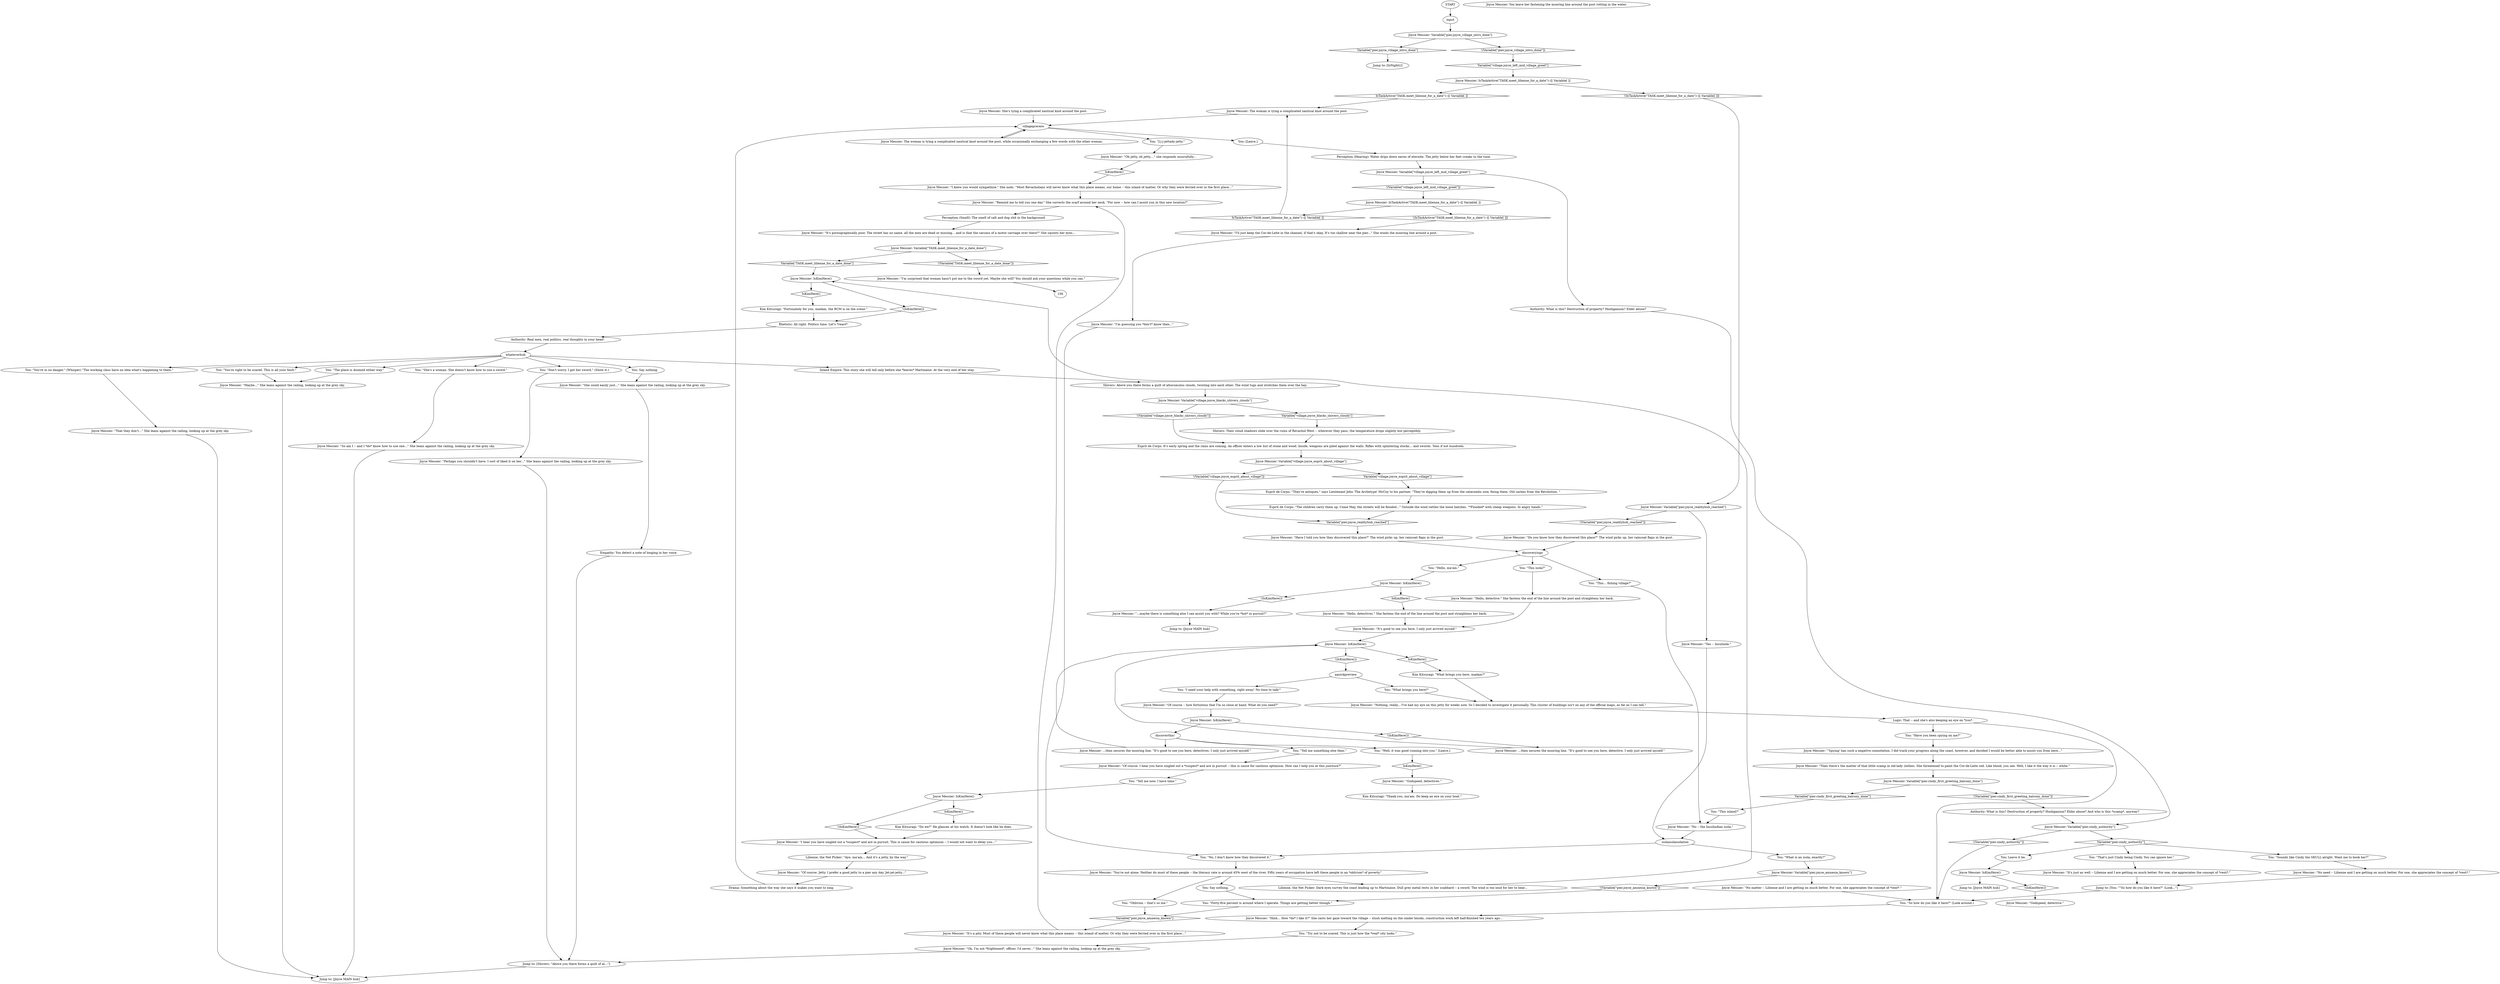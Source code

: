 # VILLAGE / JOYCE
# Joyce has sailed to village once you're looking for instigator. She's talking to net picker about sailing. Extra content about village and why she sailed there. GREETING HERE!
# ==================================================
digraph G {
	  0 [label="START"];
	  1 [label="input"];
	  2 [label="Joyce Messier: \"I'll just keep the Cor-de-Leite in the channel, if that's okay. It's too shallow near the pier...\" She winds the mooring line around a post."];
	  3 [label="Joyce Messier: \"It's good to see you here. I only just arrived myself.\""];
	  4 [label="You: \"Well, it was good running into you.\" [Leave.]"];
	  5 [label="You: \"What brings you here?\""];
	  6 [label="Joyce Messier: ...then secures the mooring line. \"It's good to see you here, detective. I only just arrived myself.\""];
	  7 [label="Joyce Messier: Variable[\"village.joyce_blackc_shivers_clouds\"]"];
	  8 [label="Variable[\"village.joyce_blackc_shivers_clouds\"]", shape=diamond];
	  9 [label="!(Variable[\"village.joyce_blackc_shivers_clouds\"])", shape=diamond];
	  10 [label="Joyce Messier: \"Hmh... How *do* I like it?\" She casts her gaze toward the village -- slush melting on the cinder blocks, construction work left half-finished ten years ago..."];
	  11 [label="Authority: What is this? Destruction of property? Hooliganism? Elder abuse? And who is this *scamp*, anyway?"];
	  12 [label="You: \"Oblivion -- that's so me.\""];
	  13 [label="You: \"The place is doomed either way.\""];
	  14 [label="Esprit de Corps: \"The children carry them up. Come May, the streets will be flooded...\" Outside the wind rattles the loose hatches. \"*Flooded* with cheap weapons. In angry hands.\""];
	  15 [label="Joyce Messier: \"Oh, I'm not *frightened*, officer. I'd never...\" She leans against the railing, looking up at the grey sky."];
	  16 [label="Joyce Messier: Variable[\"pier.joyce_village_intro_done\"]"];
	  17 [label="Variable[\"pier.joyce_village_intro_done\"]", shape=diamond];
	  18 [label="!(Variable[\"pier.joyce_village_intro_done\"])", shape=diamond];
	  19 [label="Joyce Messier: Variable[\"pier.cindy_authority\"]"];
	  20 [label="Variable[\"pier.cindy_authority\"]", shape=diamond];
	  21 [label="!(Variable[\"pier.cindy_authority\"])", shape=diamond];
	  22 [label="Joyce Messier: \"Perhaps you shouldn't have. I sort of liked it on her...\" She leans against the railing, looking up at the grey sky."];
	  23 [label="You: \"This isola?\""];
	  24 [label="Joyce Messier: IsKimHere()"];
	  25 [label="IsKimHere()", shape=diamond];
	  26 [label="!(IsKimHere())", shape=diamond];
	  27 [label="Kim Kitsuragi: \"What brings you here, madam?\""];
	  28 [label="You: \"So how do you like it here?\" (Look around.)"];
	  29 [label="Joyce Messier: \"Remind me to tell you one day.\" She corrects the scarf around her neck. \"For now -- how can I assist you in this new location?\""];
	  30 [label="Esprit de Corps: \"They're antiques,\" says Lieutenant John 'The Archetype' McCoy to his partner. \"They're digging them up from the catacombs now, fixing them. Old caches from the Revolution. \""];
	  31 [label="Joyce Messier: \"Have I told you how they discovered this place?\" The wind picks up, her raincoat flaps in the gust."];
	  32 [label="Joyce Messier: \"You're not alone. Neither do most of these people -- the literacy rate is around 45% west of the river. Fifty years of occupation have left these people in an *oblivion* of poverty.\""];
	  33 [label="Joyce Messier: IsTaskActive(\"TASK.meet_lilienne_for_a_date\")--[[ Variable[ ]]"];
	  34 [label="IsTaskActive(\"TASK.meet_lilienne_for_a_date\")--[[ Variable[ ]]", shape=diamond];
	  35 [label="!(IsTaskActive(\"TASK.meet_lilienne_for_a_date\")--[[ Variable[ ]])", shape=diamond];
	  36 [label="Joyce Messier: IsKimHere()"];
	  37 [label="IsKimHere()", shape=diamond];
	  38 [label="!(IsKimHere())", shape=diamond];
	  39 [label="Jump to: [You: \"\"So how do you like it here?\" (Look...\"]"];
	  40 [label="Joyce Messier: \"It's just as well -- Lilienne and I are getting on much better. For one, she appreciates the concept of *rent*.\""];
	  41 [label="Joyce Messier: \"That they don't...\" She leans against the railing, looking up at the grey sky."];
	  42 [label="Joyce Messier: \"Oh jetty, oh jetty....\" she responds mournfully..."];
	  43 [label="You: \"Sounds like Cindy the SKULL alright. Want me to book her?\""];
	  44 [label="Joyce Messier: \"No need -- Lilienne and I are getting on much better. For one, she appreciates the concept of *rent*.\""];
	  45 [label="Joyce Messier: IsTaskActive(\"TASK.meet_lilienne_for_a_date\")--[[ Variable[ ]]"];
	  46 [label="IsTaskActive(\"TASK.meet_lilienne_for_a_date\")--[[ Variable[ ]]", shape=diamond];
	  47 [label="!(IsTaskActive(\"TASK.meet_lilienne_for_a_date\")--[[ Variable[ ]])", shape=diamond];
	  48 [label="Jump to: [IsNight()]"];
	  49 [label="Joyce Messier: IsKimHere()"];
	  50 [label="IsKimHere()", shape=diamond];
	  51 [label="!(IsKimHere())", shape=diamond];
	  52 [label="Joyce Messier: \"Hello, detectives.\" She fastens the end of the line around the post and straightens her back."];
	  53 [label="discoveryisgo"];
	  54 [label="Joyce Messier: \"She could easily just...\" She leans against the railing, looking up at the grey sky."];
	  55 [label="Kim Kitsuragi: \"Thank you, ma'am. Do keep an eye on your boat.\""];
	  56 [label="Joyce Messier: \"No -- the Insulindian isola.\""];
	  57 [label="Joyce Messier: The woman is tying a complicated nautical knot around the post."];
	  58 [label="Kim Kitsuragi: \"Do we?\" He glances at his watch. It doesn't look like he does."];
	  59 [label="Joyce Messier: \"Nothing, really... I've had my eye on this jetty for weeks now. So I decided to investigate it personally. This cluster of buildings isn't on any of the official maps, as far as I can tell.\""];
	  60 [label="whateverhub"];
	  61 [label="Esprit de Corps: It's early spring and the rains are coming. An officer enters a low hut of stone and wood. Inside, weapons are piled against the walls. Rifles with splintering stocks... and swords. Tens if not hundreds."];
	  62 [label="Joyce Messier: IsKimHere()"];
	  63 [label="IsKimHere()", shape=diamond];
	  64 [label="!(IsKimHere())", shape=diamond];
	  65 [label="Joyce Messier: Variable[\"pier.cindy_first_greeting_balcony_done\"]"];
	  66 [label="Variable[\"pier.cindy_first_greeting_balcony_done\"]", shape=diamond];
	  67 [label="!(Variable[\"pier.cindy_first_greeting_balcony_done\"])", shape=diamond];
	  68 [label="Joyce Messier: \"Of course. Jetty. I prefer a good jetty to a pier any day. Jet-jet-jetty...\""];
	  69 [label="villageprerere"];
	  70 [label="Joyce Messier: \"Godspeed, detective.\""];
	  71 [label="Jump to: [Joyce MAIN hub]"];
	  72 [label="You: \"Tell me something else then.\""];
	  73 [label="Joyce Messier: \"Of course -- how fortuitous that I'm so close at hand. What do you need?\""];
	  74 [label="Rhetoric: All right. Politics time. Let's *react*."];
	  75 [label="You: \"J-j-j-jettady-jetty.\""];
	  76 [label="Drama: Something about the way she says it makes you want to sing."];
	  77 [label="Joyce Messier: She's tying a complicated nautical knot around the post."];
	  78 [label="Joyce Messier: \"I hear you have singled out a *suspect* and are in pursuit. This is cause for cautious optimism -- I would not want to delay you...\""];
	  79 [label="You: \"This... fishing village?\""];
	  80 [label="Logic: That -- and she's also keeping an eye on *you*."];
	  81 [label="You: \"Have you been spying on me?\""];
	  82 [label="Joyce Messier: \"'Spying' has such a negative connotation. I did track your progress along the coast, however, and decided I would be better able to assist you from here...\""];
	  83 [label="Joyce Messier: Variable[\"village.joyce_esprit_about_village\"]"];
	  84 [label="Variable[\"village.joyce_esprit_about_village\"]", shape=diamond];
	  85 [label="!(Variable[\"village.joyce_esprit_about_village\"])", shape=diamond];
	  86 [label="Joyce Messier: \"Do you know how they discovered this place?\" The wind picks up, her raincoat flaps in the gust."];
	  87 [label="aquickpreview"];
	  88 [label="You: \"I need your help with something, right away! No time to talk!\""];
	  89 [label="Empathy: You detect a note of longing in her voice."];
	  90 [label="Joyce Messier: \"It's pornographically poor. The street has no name, all the men are dead or missing... and is that the carcass of a motor carriage over there?\" She squints her eyes..."];
	  91 [label="Joyce Messier: \"Maybe...\" She leans against the railing, looking up at the grey sky."];
	  92 [label="Joyce Messier: \"Godspeed, detectives.\""];
	  93 [label="You: \"No, I don't know how they discovered it.\""];
	  94 [label="Joyce Messier: \"Then there's the matter of that little scamp in old-lady clothes. She threatened to paint the Cor-de-Leite red. Like blood, you see. Well, I like it the way it is -- white.\""];
	  95 [label="You: \"That's just Cindy being Cindy. You can ignore her.\""];
	  96 [label="Joyce Messier: \"I'm surprised that woman hasn't put me to the sword yet. Maybe she will? You should ask your questions while you can.\""];
	  97 [label="Joyce Messier: \"So am I -- and I *do* know how to use one...\" She leans against the railing, looking up at the grey sky."];
	  98 [label="You: \"Don't worry. I got her sword.\" (Show it.)"];
	  99 [label="You: \"What is an isola, exactly?\""];
	  100 [label="Jump to: [Shivers: \"Above you there forms a quilt of al...\"]"];
	  101 [label="Joyce Messier: \"Of course. I hear you have singled out a *suspect* and are in pursuit -- this is cause for cautious optimism. How can I help you at this juncture?\""];
	  102 [label="You: \"She's a woman. She doesn't know how to use a sword.\""];
	  103 [label="Joyce Messier: Variable[\"TASK.meet_lilienne_for_a_date_done\"]"];
	  104 [label="Variable[\"TASK.meet_lilienne_for_a_date_done\"]", shape=diamond];
	  105 [label="!(Variable[\"TASK.meet_lilienne_for_a_date_done\"])", shape=diamond];
	  106 [label="Shivers: Their cloud shadows slide over the ruins of Revachol West -- wherever they pass, the temperature drops slightly but perceptibly."];
	  107 [label="Kim Kitsuragi: \"Fortunately for you, madam, the RCM is on the scene.\""];
	  108 [label="isolaisolaisolation"];
	  109 [label="You: Say nothing."];
	  110 [label="You: Say nothing."];
	  111 [label="You: Leave it be."];
	  112 [label="You: \"You're right to be scared. This is all your fault.\""];
	  113 [label="You: \"You're in no danger.\" (Whisper) \"The working class have no idea what's happening to them.\""];
	  114 [label="Authority: Real men, real politics, real thoughts in your head!"];
	  115 [label="Joyce Messier: You leave her fastening the mooring line around the post rotting in the water."];
	  116 [label="Perception (Hearing): Water drips down eaves of eternite. The jetty below her feet creaks to the tune."];
	  117 [label="You: \"Try not to be scared. This is just how the *real* city looks.\""];
	  118 [label="Inland Empire: This story she will tell only before she *leaves* Martinaise. At the very end of her stay."];
	  119 [label="Lilienne, the Net Picker: \"Aye, ma'am... And it's a jetty, by the way.\""];
	  120 [label="Joyce Messier: \"I'm guessing you *don't* know then...\""];
	  121 [label="Joyce Messier: Variable[\"pier.joyce_amnesia_known\"]"];
	  122 [label="Variable[\"pier.joyce_amnesia_known\"]", shape=diamond];
	  123 [label="!(Variable[\"pier.joyce_amnesia_known\"])", shape=diamond];
	  124 [label="Joyce Messier: \"No matter -- Lilienne and I are getting on much better. For one, she appreciates the concept of *rent*.\""];
	  125 [label="Joyce Messier: IsKimHere()"];
	  126 [label="IsKimHere()", shape=diamond];
	  127 [label="!(IsKimHere())", shape=diamond];
	  128 [label="Jump to: [Joyce MAIN hub]"];
	  129 [label="Joyce Messier: IsKimHere()"];
	  130 [label="IsKimHere()", shape=diamond];
	  131 [label="!(IsKimHere())", shape=diamond];
	  132 [label="discoverthis!"];
	  133 [label="Perception (Smell): The smell of salt and dog shit in the background."];
	  134 [label="Joyce Messier: Variable[\"village.joyce_left_mid_village_greet\"]"];
	  135 [label="Variable[\"village.joyce_left_mid_village_greet\"]", shape=diamond];
	  136 [label="!(Variable[\"village.joyce_left_mid_village_greet\"])", shape=diamond];
	  137 [label="Authority: What is this? Destruction of property? Hooliganism? Elder abuse?"];
	  138 [label="You: \"This island?\""];
	  139 [label="You: \"Hello, ma'am.\""];
	  140 [label="You: [Leave.]"];
	  141 [label="Joyce Messier: The woman is tying a complicated nautical knot around the post, while occasionally exchanging a few words with the other woman."];
	  142 [label="Joyce Messier: Variable[\"pier.joyce_realityhub_reached\"]"];
	  143 [label="Variable[\"pier.joyce_realityhub_reached\"]", shape=diamond];
	  144 [label="!(Variable[\"pier.joyce_realityhub_reached\"])", shape=diamond];
	  145 [label="Joyce Messier: \"Yes -- Insulinde.\""];
	  146 [label="Joyce Messier: \"Hello, detective.\" She fastens the end of the line around the post and straightens her back."];
	  147 [label="Joyce Messier: \"...maybe there is something else I can assist you with? While you're *hot* in pursuit?\""];
	  148 [label="Shivers: Above you there forms a quilt of altocumulus clouds, twisting into each other. The wind tugs and stretches them over the bay."];
	  149 [label="Jump to: [Joyce MAIN hub]"];
	  150 [label="You: \"Tell me now, I have time.\""];
	  151 [label="Joyce Messier: ...then secures the mooring line. \"It's good to see you here, detectives. I only just arrived myself.\""];
	  152 [label="Joyce Messier: \"I knew you would sympathize.\" She nods. \"Most Revacholians will never know what this place means, our home -- this island of matter. Or why they were ferried over in the first place...\""];
	  153 [label="Joyce Messier: \"It's a pity. Most of these people will never know what this place means -- this island of matter. Or why they were ferried over in the first place...\""];
	  154 [label="You: \"Forty-five percent is around where I operate. Things are getting better though.\""];
	  155 [label="Lilienne, the Net Picker: Dark eyes survey the coast leading up to Martinaise. Dull grey metal rests in her scabbard -- a sword. The wind is too loud for her to hear..."];
	  0 -> 1
	  1 -> 16
	  2 -> 120
	  3 -> 49
	  4 -> 126
	  5 -> 59
	  6 -> 49
	  7 -> 8
	  7 -> 9
	  8 -> 106
	  9 -> 61
	  10 -> 117
	  11 -> 19
	  12 -> 122
	  13 -> 91
	  14 -> 143
	  15 -> 100
	  16 -> 17
	  16 -> 18
	  17 -> 48
	  18 -> 135
	  19 -> 20
	  19 -> 21
	  20 -> 43
	  20 -> 111
	  20 -> 95
	  21 -> 28
	  22 -> 100
	  23 -> 146
	  24 -> 25
	  24 -> 26
	  25 -> 58
	  26 -> 78
	  27 -> 59
	  28 -> 10
	  29 -> 133
	  30 -> 14
	  31 -> 53
	  32 -> 155
	  32 -> 12
	  32 -> 110
	  33 -> 34
	  33 -> 35
	  34 -> 57
	  35 -> 2
	  36 -> 37
	  36 -> 38
	  37 -> 52
	  38 -> 147
	  39 -> 28
	  40 -> 39
	  41 -> 149
	  42 -> 130
	  43 -> 44
	  44 -> 39
	  45 -> 46
	  45 -> 47
	  46 -> 57
	  47 -> 142
	  49 -> 50
	  49 -> 51
	  50 -> 27
	  51 -> 87
	  52 -> 3
	  53 -> 139
	  53 -> 23
	  53 -> 79
	  54 -> 89
	  56 -> 108
	  57 -> 69
	  58 -> 78
	  59 -> 80
	  60 -> 98
	  60 -> 102
	  60 -> 13
	  60 -> 109
	  60 -> 112
	  60 -> 113
	  60 -> 118
	  61 -> 83
	  62 -> 64
	  62 -> 63
	  63 -> 107
	  64 -> 74
	  65 -> 66
	  65 -> 67
	  66 -> 138
	  67 -> 11
	  68 -> 76
	  69 -> 75
	  69 -> 140
	  69 -> 141
	  72 -> 101
	  73 -> 129
	  74 -> 114
	  75 -> 42
	  76 -> 69
	  77 -> 69
	  78 -> 119
	  79 -> 56
	  80 -> 81
	  80 -> 28
	  81 -> 82
	  82 -> 94
	  83 -> 84
	  83 -> 85
	  84 -> 30
	  85 -> 143
	  86 -> 53
	  87 -> 88
	  87 -> 5
	  88 -> 73
	  89 -> 100
	  90 -> 103
	  91 -> 149
	  92 -> 55
	  93 -> 32
	  94 -> 65
	  95 -> 40
	  96 -> 156
	  97 -> 149
	  98 -> 22
	  99 -> 121
	  100 -> 149
	  101 -> 150
	  102 -> 97
	  103 -> 104
	  103 -> 105
	  104 -> 62
	  105 -> 96
	  106 -> 61
	  107 -> 74
	  108 -> 99
	  108 -> 93
	  109 -> 54
	  110 -> 154
	  111 -> 125
	  112 -> 91
	  113 -> 41
	  114 -> 60
	  116 -> 134
	  117 -> 15
	  118 -> 148
	  119 -> 68
	  120 -> 93
	  121 -> 123
	  121 -> 124
	  122 -> 153
	  123 -> 154
	  124 -> 28
	  125 -> 128
	  125 -> 127
	  126 -> 92
	  127 -> 70
	  129 -> 131
	  129 -> 132
	  130 -> 152
	  131 -> 6
	  132 -> 72
	  132 -> 4
	  132 -> 151
	  133 -> 90
	  134 -> 136
	  134 -> 137
	  135 -> 45
	  136 -> 33
	  137 -> 19
	  138 -> 56
	  139 -> 36
	  140 -> 116
	  141 -> 69
	  142 -> 144
	  142 -> 145
	  143 -> 31
	  144 -> 86
	  145 -> 108
	  146 -> 3
	  147 -> 71
	  148 -> 7
	  150 -> 24
	  151 -> 49
	  152 -> 29
	  153 -> 29
	  154 -> 122
	  155 -> 62
}

